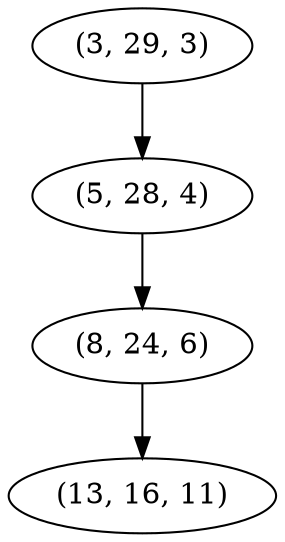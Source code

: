 digraph tree {
    "(3, 29, 3)";
    "(5, 28, 4)";
    "(8, 24, 6)";
    "(13, 16, 11)";
    "(3, 29, 3)" -> "(5, 28, 4)";
    "(5, 28, 4)" -> "(8, 24, 6)";
    "(8, 24, 6)" -> "(13, 16, 11)";
}
